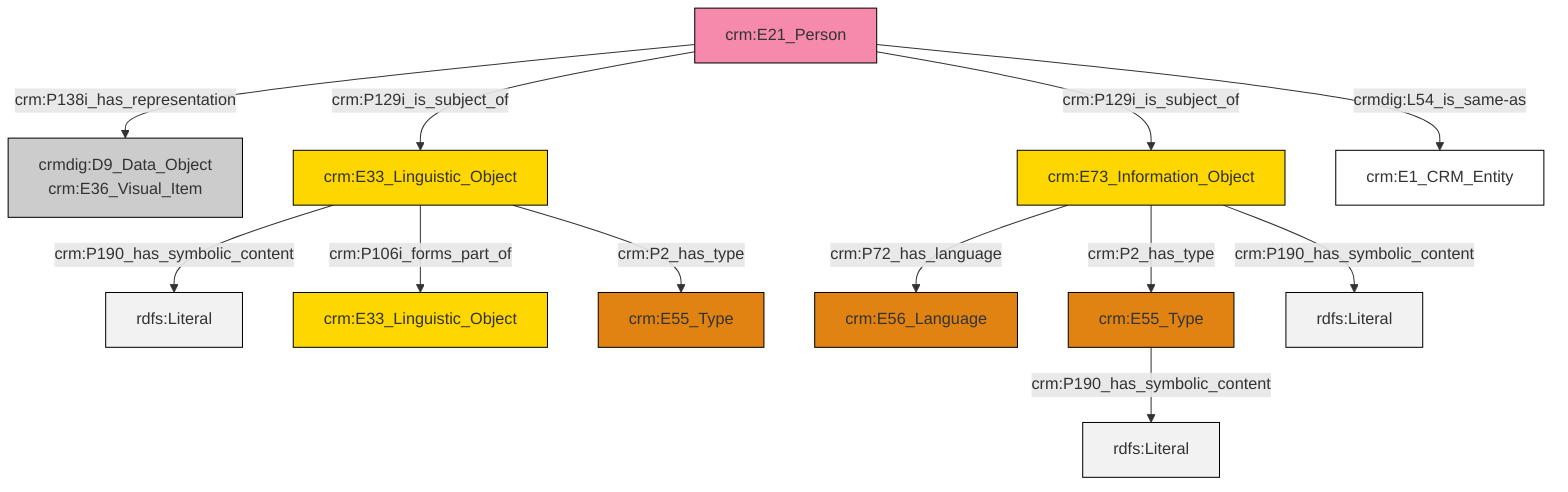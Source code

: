 graph TD
classDef Literal fill:#f2f2f2,stroke:#000000;
classDef CRM_Entity fill:#FFFFFF,stroke:#000000;
classDef Temporal_Entity fill:#00C9E6, stroke:#000000;
classDef Type fill:#E18312, stroke:#000000;
classDef Time-Span fill:#2C9C91, stroke:#000000;
classDef Appellation fill:#FFEB7F, stroke:#000000;
classDef Place fill:#008836, stroke:#000000;
classDef Persistent_Item fill:#B266B2, stroke:#000000;
classDef Conceptual_Object fill:#FFD700, stroke:#000000;
classDef Physical_Thing fill:#D2B48C, stroke:#000000;
classDef Actor fill:#f58aad, stroke:#000000;
classDef PC_Classes fill:#4ce600, stroke:#000000;
classDef Multi fill:#cccccc,stroke:#000000;

4["crm:E21_Person"]:::Actor -->|crm:P138i_has_representation| 0["crmdig:D9_Data_Object<br>crm:E36_Visual_Item"]:::Multi
5["crm:E33_Linguistic_Object"]:::Conceptual_Object -->|crm:P190_has_symbolic_content| 6[rdfs:Literal]:::Literal
2["crm:E73_Information_Object"]:::Conceptual_Object -->|crm:P72_has_language| 8["crm:E56_Language"]:::Type
4["crm:E21_Person"]:::Actor -->|crm:P129i_is_subject_of| 5["crm:E33_Linguistic_Object"]:::Conceptual_Object
13["crm:E55_Type"]:::Type -->|crm:P190_has_symbolic_content| 15[rdfs:Literal]:::Literal
2["crm:E73_Information_Object"]:::Conceptual_Object -->|crm:P2_has_type| 13["crm:E55_Type"]:::Type
4["crm:E21_Person"]:::Actor -->|crm:P129i_is_subject_of| 2["crm:E73_Information_Object"]:::Conceptual_Object
5["crm:E33_Linguistic_Object"]:::Conceptual_Object -->|crm:P106i_forms_part_of| 16["crm:E33_Linguistic_Object"]:::Conceptual_Object
4["crm:E21_Person"]:::Actor -->|crmdig:L54_is_same-as| 10["crm:E1_CRM_Entity"]:::CRM_Entity
2["crm:E73_Information_Object"]:::Conceptual_Object -->|crm:P190_has_symbolic_content| 20[rdfs:Literal]:::Literal
5["crm:E33_Linguistic_Object"]:::Conceptual_Object -->|crm:P2_has_type| 18["crm:E55_Type"]:::Type